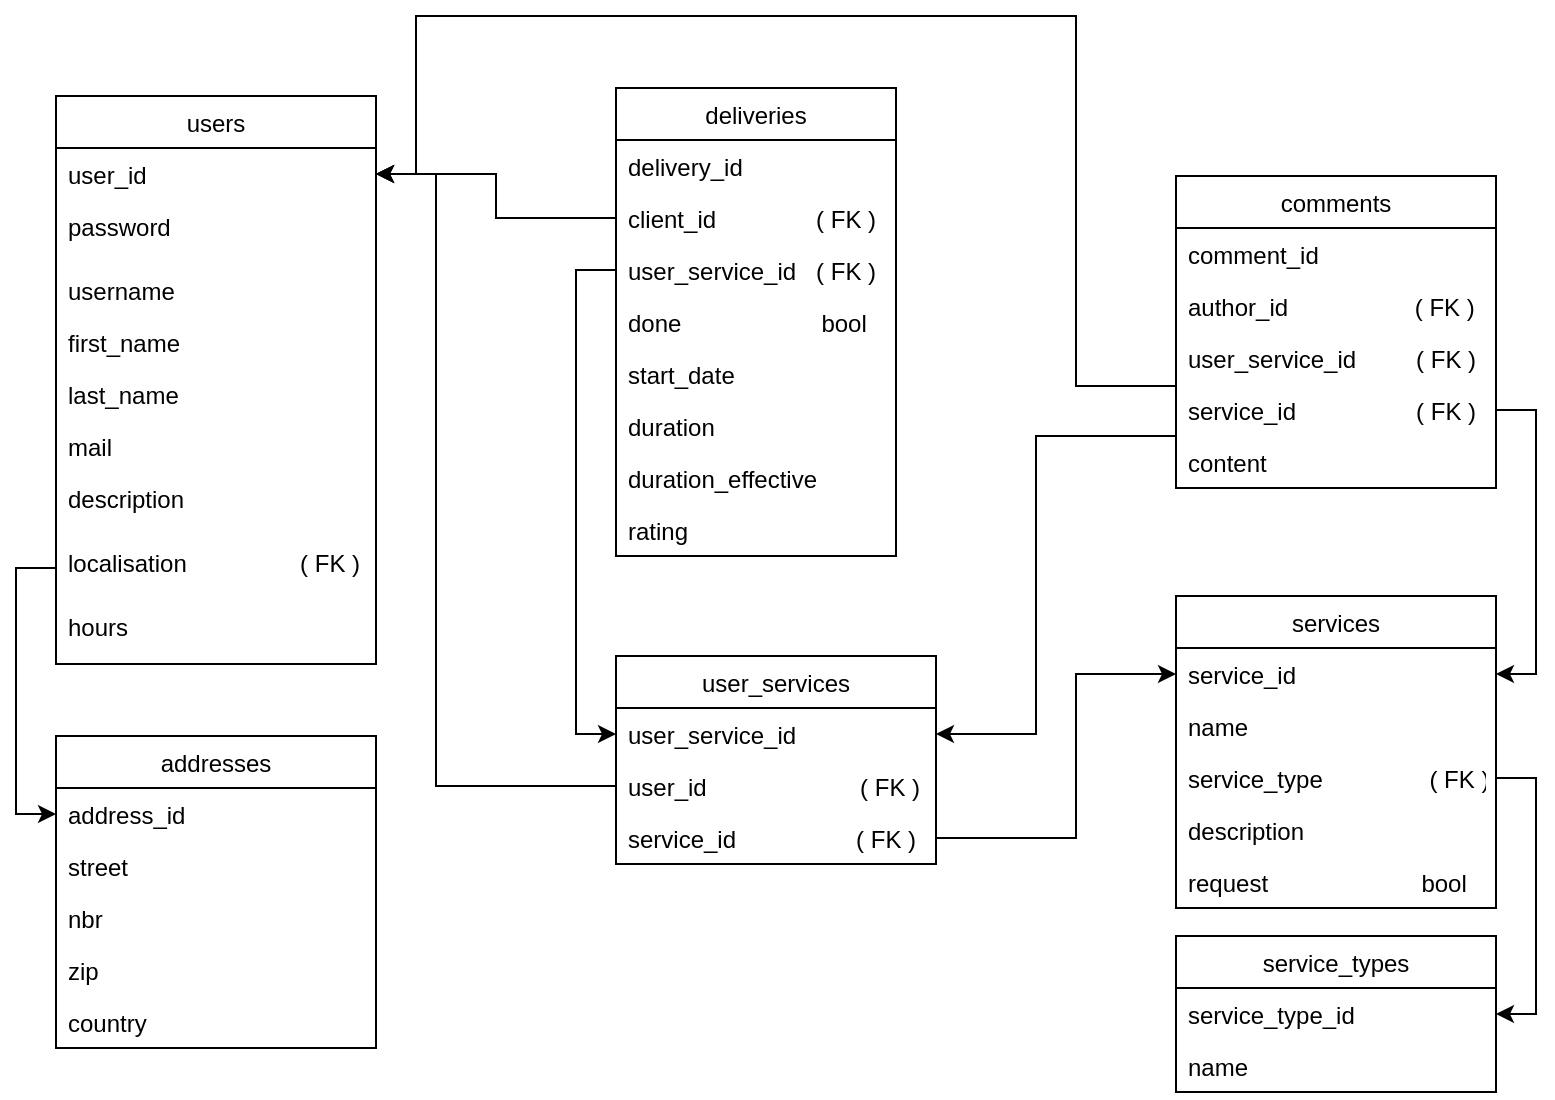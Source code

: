 <mxfile version="20.2.0" type="device"><diagram id="sbqvZc71niXitJq008_I" name="Page-1"><mxGraphModel dx="1422" dy="761" grid="1" gridSize="10" guides="1" tooltips="1" connect="1" arrows="1" fold="1" page="1" pageScale="1" pageWidth="850" pageHeight="1100" background="none" math="0" shadow="0"><root><mxCell id="0"/><mxCell id="1" parent="0"/><mxCell id="UrV2GKj7df45_T70fmYl-1" value="users" style="swimlane;fontStyle=0;childLayout=stackLayout;horizontal=1;startSize=26;fillColor=none;horizontalStack=0;resizeParent=1;resizeParentMax=0;resizeLast=0;collapsible=1;marginBottom=0;" parent="1" vertex="1"><mxGeometry x="40" y="80" width="160" height="284" as="geometry"/></mxCell><mxCell id="UrV2GKj7df45_T70fmYl-15" value="user_id" style="text;strokeColor=none;fillColor=none;align=left;verticalAlign=top;spacingLeft=4;spacingRight=4;overflow=hidden;rotatable=0;points=[[0,0.5],[1,0.5]];portConstraint=eastwest;" parent="UrV2GKj7df45_T70fmYl-1" vertex="1"><mxGeometry y="26" width="160" height="26" as="geometry"/></mxCell><mxCell id="UrV2GKj7df45_T70fmYl-92" value="password" style="text;strokeColor=none;fillColor=none;align=left;verticalAlign=top;spacingLeft=4;spacingRight=4;overflow=hidden;rotatable=0;points=[[0,0.5],[1,0.5]];portConstraint=eastwest;" parent="UrV2GKj7df45_T70fmYl-1" vertex="1"><mxGeometry y="52" width="160" height="32" as="geometry"/></mxCell><mxCell id="UrV2GKj7df45_T70fmYl-2" value="username" style="text;strokeColor=none;fillColor=none;align=left;verticalAlign=top;spacingLeft=4;spacingRight=4;overflow=hidden;rotatable=0;points=[[0,0.5],[1,0.5]];portConstraint=eastwest;" parent="UrV2GKj7df45_T70fmYl-1" vertex="1"><mxGeometry y="84" width="160" height="26" as="geometry"/></mxCell><mxCell id="UrV2GKj7df45_T70fmYl-3" value="first_name" style="text;strokeColor=none;fillColor=none;align=left;verticalAlign=top;spacingLeft=4;spacingRight=4;overflow=hidden;rotatable=0;points=[[0,0.5],[1,0.5]];portConstraint=eastwest;" parent="UrV2GKj7df45_T70fmYl-1" vertex="1"><mxGeometry y="110" width="160" height="26" as="geometry"/></mxCell><mxCell id="UrV2GKj7df45_T70fmYl-93" value="last_name&#10;" style="text;strokeColor=none;fillColor=none;align=left;verticalAlign=top;spacingLeft=4;spacingRight=4;overflow=hidden;rotatable=0;points=[[0,0.5],[1,0.5]];portConstraint=eastwest;" parent="UrV2GKj7df45_T70fmYl-1" vertex="1"><mxGeometry y="136" width="160" height="26" as="geometry"/></mxCell><mxCell id="UrV2GKj7df45_T70fmYl-94" value="mail" style="text;strokeColor=none;fillColor=none;align=left;verticalAlign=top;spacingLeft=4;spacingRight=4;overflow=hidden;rotatable=0;points=[[0,0.5],[1,0.5]];portConstraint=eastwest;" parent="UrV2GKj7df45_T70fmYl-1" vertex="1"><mxGeometry y="162" width="160" height="26" as="geometry"/></mxCell><mxCell id="UrV2GKj7df45_T70fmYl-4" value="description" style="text;strokeColor=none;fillColor=none;align=left;verticalAlign=top;spacingLeft=4;spacingRight=4;overflow=hidden;rotatable=0;points=[[0,0.5],[1,0.5]];portConstraint=eastwest;" parent="UrV2GKj7df45_T70fmYl-1" vertex="1"><mxGeometry y="188" width="160" height="32" as="geometry"/></mxCell><mxCell id="UrV2GKj7df45_T70fmYl-5" value="localisation                 ( FK )" style="text;strokeColor=none;fillColor=none;align=left;verticalAlign=top;spacingLeft=4;spacingRight=4;overflow=hidden;rotatable=0;points=[[0,0.5],[1,0.5]];portConstraint=eastwest;" parent="UrV2GKj7df45_T70fmYl-1" vertex="1"><mxGeometry y="220" width="160" height="32" as="geometry"/></mxCell><mxCell id="UrV2GKj7df45_T70fmYl-60" value="hours&#10;" style="text;strokeColor=none;fillColor=none;align=left;verticalAlign=top;spacingLeft=4;spacingRight=4;overflow=hidden;rotatable=0;points=[[0,0.5],[1,0.5]];portConstraint=eastwest;" parent="UrV2GKj7df45_T70fmYl-1" vertex="1"><mxGeometry y="252" width="160" height="32" as="geometry"/></mxCell><mxCell id="UrV2GKj7df45_T70fmYl-7" value="services" style="swimlane;fontStyle=0;childLayout=stackLayout;horizontal=1;startSize=26;fillColor=none;horizontalStack=0;resizeParent=1;resizeParentMax=0;resizeLast=0;collapsible=1;marginBottom=0;" parent="1" vertex="1"><mxGeometry x="600" y="330" width="160" height="156" as="geometry"/></mxCell><mxCell id="UrV2GKj7df45_T70fmYl-8" value="service_id" style="text;strokeColor=none;fillColor=none;align=left;verticalAlign=top;spacingLeft=4;spacingRight=4;overflow=hidden;rotatable=0;points=[[0,0.5],[1,0.5]];portConstraint=eastwest;" parent="UrV2GKj7df45_T70fmYl-7" vertex="1"><mxGeometry y="26" width="160" height="26" as="geometry"/></mxCell><mxCell id="UrV2GKj7df45_T70fmYl-16" value="name" style="text;strokeColor=none;fillColor=none;align=left;verticalAlign=top;spacingLeft=4;spacingRight=4;overflow=hidden;rotatable=0;points=[[0,0.5],[1,0.5]];portConstraint=eastwest;" parent="UrV2GKj7df45_T70fmYl-7" vertex="1"><mxGeometry y="52" width="160" height="26" as="geometry"/></mxCell><mxCell id="UrV2GKj7df45_T70fmYl-9" value="service_type                ( FK )" style="text;strokeColor=none;fillColor=none;align=left;verticalAlign=top;spacingLeft=4;spacingRight=4;overflow=hidden;rotatable=0;points=[[0,0.5],[1,0.5]];portConstraint=eastwest;" parent="UrV2GKj7df45_T70fmYl-7" vertex="1"><mxGeometry y="78" width="160" height="26" as="geometry"/></mxCell><mxCell id="UrV2GKj7df45_T70fmYl-45" value="description" style="text;strokeColor=none;fillColor=none;align=left;verticalAlign=top;spacingLeft=4;spacingRight=4;overflow=hidden;rotatable=0;points=[[0,0.5],[1,0.5]];portConstraint=eastwest;" parent="UrV2GKj7df45_T70fmYl-7" vertex="1"><mxGeometry y="104" width="160" height="26" as="geometry"/></mxCell><mxCell id="UrV2GKj7df45_T70fmYl-56" value="request                       bool" style="text;strokeColor=none;fillColor=none;align=left;verticalAlign=top;spacingLeft=4;spacingRight=4;overflow=hidden;rotatable=0;points=[[0,0.5],[1,0.5]];portConstraint=eastwest;" parent="UrV2GKj7df45_T70fmYl-7" vertex="1"><mxGeometry y="130" width="160" height="26" as="geometry"/></mxCell><mxCell id="UrV2GKj7df45_T70fmYl-11" value="service_types" style="swimlane;fontStyle=0;childLayout=stackLayout;horizontal=1;startSize=26;fillColor=none;horizontalStack=0;resizeParent=1;resizeParentMax=0;resizeLast=0;collapsible=1;marginBottom=0;" parent="1" vertex="1"><mxGeometry x="600" y="500" width="160" height="78" as="geometry"/></mxCell><mxCell id="UrV2GKj7df45_T70fmYl-13" value="service_type_id" style="text;strokeColor=none;fillColor=none;align=left;verticalAlign=top;spacingLeft=4;spacingRight=4;overflow=hidden;rotatable=0;points=[[0,0.5],[1,0.5]];portConstraint=eastwest;" parent="UrV2GKj7df45_T70fmYl-11" vertex="1"><mxGeometry y="26" width="160" height="26" as="geometry"/></mxCell><mxCell id="UrV2GKj7df45_T70fmYl-12" value="name" style="text;strokeColor=none;fillColor=none;align=left;verticalAlign=top;spacingLeft=4;spacingRight=4;overflow=hidden;rotatable=0;points=[[0,0.5],[1,0.5]];portConstraint=eastwest;" parent="UrV2GKj7df45_T70fmYl-11" vertex="1"><mxGeometry y="52" width="160" height="26" as="geometry"/></mxCell><mxCell id="UrV2GKj7df45_T70fmYl-18" value="user_services" style="swimlane;fontStyle=0;childLayout=stackLayout;horizontal=1;startSize=26;fillColor=none;horizontalStack=0;resizeParent=1;resizeParentMax=0;resizeLast=0;collapsible=1;marginBottom=0;" parent="1" vertex="1"><mxGeometry x="320" y="360" width="160" height="104" as="geometry"/></mxCell><mxCell id="UrV2GKj7df45_T70fmYl-19" value="user_service_id" style="text;strokeColor=none;fillColor=none;align=left;verticalAlign=top;spacingLeft=4;spacingRight=4;overflow=hidden;rotatable=0;points=[[0,0.5],[1,0.5]];portConstraint=eastwest;" parent="UrV2GKj7df45_T70fmYl-18" vertex="1"><mxGeometry y="26" width="160" height="26" as="geometry"/></mxCell><mxCell id="UrV2GKj7df45_T70fmYl-20" value="user_id                       ( FK )" style="text;strokeColor=none;fillColor=none;align=left;verticalAlign=top;spacingLeft=4;spacingRight=4;overflow=hidden;rotatable=0;points=[[0,0.5],[1,0.5]];portConstraint=eastwest;" parent="UrV2GKj7df45_T70fmYl-18" vertex="1"><mxGeometry y="52" width="160" height="26" as="geometry"/></mxCell><mxCell id="UrV2GKj7df45_T70fmYl-21" value="service_id                  ( FK )" style="text;strokeColor=none;fillColor=none;align=left;verticalAlign=top;spacingLeft=4;spacingRight=4;overflow=hidden;rotatable=0;points=[[0,0.5],[1,0.5]];portConstraint=eastwest;" parent="UrV2GKj7df45_T70fmYl-18" vertex="1"><mxGeometry y="78" width="160" height="26" as="geometry"/></mxCell><mxCell id="UrV2GKj7df45_T70fmYl-22" style="edgeStyle=orthogonalEdgeStyle;rounded=0;orthogonalLoop=1;jettySize=auto;html=1;entryX=1;entryY=0.5;entryDx=0;entryDy=0;" parent="1" source="UrV2GKj7df45_T70fmYl-20" target="UrV2GKj7df45_T70fmYl-15" edge="1"><mxGeometry relative="1" as="geometry"><Array as="points"><mxPoint x="230" y="425"/><mxPoint x="230" y="119"/></Array></mxGeometry></mxCell><mxCell id="UrV2GKj7df45_T70fmYl-23" style="edgeStyle=orthogonalEdgeStyle;rounded=0;orthogonalLoop=1;jettySize=auto;html=1;" parent="1" source="UrV2GKj7df45_T70fmYl-21" target="UrV2GKj7df45_T70fmYl-8" edge="1"><mxGeometry relative="1" as="geometry"><Array as="points"><mxPoint x="550" y="451"/><mxPoint x="550" y="369"/></Array></mxGeometry></mxCell><mxCell id="UrV2GKj7df45_T70fmYl-24" value="comments" style="swimlane;fontStyle=0;childLayout=stackLayout;horizontal=1;startSize=26;fillColor=none;horizontalStack=0;resizeParent=1;resizeParentMax=0;resizeLast=0;collapsible=1;marginBottom=0;" parent="1" vertex="1"><mxGeometry x="600" y="120" width="160" height="156" as="geometry"/></mxCell><mxCell id="UrV2GKj7df45_T70fmYl-57" value="comment_id" style="text;strokeColor=none;fillColor=none;align=left;verticalAlign=top;spacingLeft=4;spacingRight=4;overflow=hidden;rotatable=0;points=[[0,0.5],[1,0.5]];portConstraint=eastwest;" parent="UrV2GKj7df45_T70fmYl-24" vertex="1"><mxGeometry y="26" width="160" height="26" as="geometry"/></mxCell><mxCell id="UrV2GKj7df45_T70fmYl-26" value="author_id                   ( FK )" style="text;strokeColor=none;fillColor=none;align=left;verticalAlign=top;spacingLeft=4;spacingRight=4;overflow=hidden;rotatable=0;points=[[0,0.5],[1,0.5]];portConstraint=eastwest;" parent="UrV2GKj7df45_T70fmYl-24" vertex="1"><mxGeometry y="52" width="160" height="26" as="geometry"/></mxCell><mxCell id="UrV2GKj7df45_T70fmYl-25" value="user_service_id         ( FK )" style="text;strokeColor=none;fillColor=none;align=left;verticalAlign=top;spacingLeft=4;spacingRight=4;overflow=hidden;rotatable=0;points=[[0,0.5],[1,0.5]];portConstraint=eastwest;" parent="UrV2GKj7df45_T70fmYl-24" vertex="1"><mxGeometry y="78" width="160" height="26" as="geometry"/></mxCell><mxCell id="UrV2GKj7df45_T70fmYl-76" value="service_id                  ( FK )" style="text;strokeColor=none;fillColor=none;align=left;verticalAlign=top;spacingLeft=4;spacingRight=4;overflow=hidden;rotatable=0;points=[[0,0.5],[1,0.5]];portConstraint=eastwest;" parent="UrV2GKj7df45_T70fmYl-24" vertex="1"><mxGeometry y="104" width="160" height="26" as="geometry"/></mxCell><mxCell id="UrV2GKj7df45_T70fmYl-27" value="content" style="text;strokeColor=none;fillColor=none;align=left;verticalAlign=top;spacingLeft=4;spacingRight=4;overflow=hidden;rotatable=0;points=[[0,0.5],[1,0.5]];portConstraint=eastwest;" parent="UrV2GKj7df45_T70fmYl-24" vertex="1"><mxGeometry y="130" width="160" height="26" as="geometry"/></mxCell><mxCell id="UrV2GKj7df45_T70fmYl-41" value="deliveries" style="swimlane;fontStyle=0;childLayout=stackLayout;horizontal=1;startSize=26;fillColor=none;horizontalStack=0;resizeParent=1;resizeParentMax=0;resizeLast=0;collapsible=1;marginBottom=0;" parent="1" vertex="1"><mxGeometry x="320" y="76" width="140" height="234" as="geometry"/></mxCell><mxCell id="UrV2GKj7df45_T70fmYl-98" value="delivery_id" style="text;strokeColor=none;fillColor=none;align=left;verticalAlign=top;spacingLeft=4;spacingRight=4;overflow=hidden;rotatable=0;points=[[0,0.5],[1,0.5]];portConstraint=eastwest;" parent="UrV2GKj7df45_T70fmYl-41" vertex="1"><mxGeometry y="26" width="140" height="26" as="geometry"/></mxCell><mxCell id="UrV2GKj7df45_T70fmYl-43" value="client_id               ( FK )" style="text;strokeColor=none;fillColor=none;align=left;verticalAlign=top;spacingLeft=4;spacingRight=4;overflow=hidden;rotatable=0;points=[[0,0.5],[1,0.5]];portConstraint=eastwest;" parent="UrV2GKj7df45_T70fmYl-41" vertex="1"><mxGeometry y="52" width="140" height="26" as="geometry"/></mxCell><mxCell id="UrV2GKj7df45_T70fmYl-44" value="user_service_id   ( FK )" style="text;strokeColor=none;fillColor=none;align=left;verticalAlign=top;spacingLeft=4;spacingRight=4;overflow=hidden;rotatable=0;points=[[0,0.5],[1,0.5]];portConstraint=eastwest;" parent="UrV2GKj7df45_T70fmYl-41" vertex="1"><mxGeometry y="78" width="140" height="26" as="geometry"/></mxCell><mxCell id="UrV2GKj7df45_T70fmYl-47" value="done                     bool" style="text;strokeColor=none;fillColor=none;align=left;verticalAlign=top;spacingLeft=4;spacingRight=4;overflow=hidden;rotatable=0;points=[[0,0.5],[1,0.5]];portConstraint=eastwest;" parent="UrV2GKj7df45_T70fmYl-41" vertex="1"><mxGeometry y="104" width="140" height="26" as="geometry"/></mxCell><mxCell id="UrV2GKj7df45_T70fmYl-58" value="start_date" style="text;strokeColor=none;fillColor=none;align=left;verticalAlign=top;spacingLeft=4;spacingRight=4;overflow=hidden;rotatable=0;points=[[0,0.5],[1,0.5]];portConstraint=eastwest;" parent="UrV2GKj7df45_T70fmYl-41" vertex="1"><mxGeometry y="130" width="140" height="26" as="geometry"/></mxCell><mxCell id="UrV2GKj7df45_T70fmYl-59" value="duration" style="text;strokeColor=none;fillColor=none;align=left;verticalAlign=top;spacingLeft=4;spacingRight=4;overflow=hidden;rotatable=0;points=[[0,0.5],[1,0.5]];portConstraint=eastwest;" parent="UrV2GKj7df45_T70fmYl-41" vertex="1"><mxGeometry y="156" width="140" height="26" as="geometry"/></mxCell><mxCell id="UrV2GKj7df45_T70fmYl-90" value="duration_effective" style="text;strokeColor=none;fillColor=none;align=left;verticalAlign=top;spacingLeft=4;spacingRight=4;overflow=hidden;rotatable=0;points=[[0,0.5],[1,0.5]];portConstraint=eastwest;" parent="UrV2GKj7df45_T70fmYl-41" vertex="1"><mxGeometry y="182" width="140" height="26" as="geometry"/></mxCell><mxCell id="UrV2GKj7df45_T70fmYl-72" value="rating" style="text;strokeColor=none;fillColor=none;align=left;verticalAlign=top;spacingLeft=4;spacingRight=4;overflow=hidden;rotatable=0;points=[[0,0.5],[1,0.5]];portConstraint=eastwest;" parent="UrV2GKj7df45_T70fmYl-41" vertex="1"><mxGeometry y="208" width="140" height="26" as="geometry"/></mxCell><mxCell id="UrV2GKj7df45_T70fmYl-75" style="edgeStyle=orthogonalEdgeStyle;rounded=0;orthogonalLoop=1;jettySize=auto;html=1;exitX=1;exitY=0.5;exitDx=0;exitDy=0;entryX=1;entryY=0.5;entryDx=0;entryDy=0;" parent="1" source="UrV2GKj7df45_T70fmYl-9" target="UrV2GKj7df45_T70fmYl-13" edge="1"><mxGeometry relative="1" as="geometry"/></mxCell><mxCell id="UrV2GKj7df45_T70fmYl-80" value="addresses" style="swimlane;fontStyle=0;childLayout=stackLayout;horizontal=1;startSize=26;fillColor=none;horizontalStack=0;resizeParent=1;resizeParentMax=0;resizeLast=0;collapsible=1;marginBottom=0;" parent="1" vertex="1"><mxGeometry x="40" y="400" width="160" height="156" as="geometry"/></mxCell><mxCell id="UrV2GKj7df45_T70fmYl-81" value="address_id" style="text;strokeColor=none;fillColor=none;align=left;verticalAlign=top;spacingLeft=4;spacingRight=4;overflow=hidden;rotatable=0;points=[[0,0.5],[1,0.5]];portConstraint=eastwest;" parent="UrV2GKj7df45_T70fmYl-80" vertex="1"><mxGeometry y="26" width="160" height="26" as="geometry"/></mxCell><mxCell id="UrV2GKj7df45_T70fmYl-82" value="street" style="text;strokeColor=none;fillColor=none;align=left;verticalAlign=top;spacingLeft=4;spacingRight=4;overflow=hidden;rotatable=0;points=[[0,0.5],[1,0.5]];portConstraint=eastwest;" parent="UrV2GKj7df45_T70fmYl-80" vertex="1"><mxGeometry y="52" width="160" height="26" as="geometry"/></mxCell><mxCell id="UrV2GKj7df45_T70fmYl-83" value="nbr" style="text;strokeColor=none;fillColor=none;align=left;verticalAlign=top;spacingLeft=4;spacingRight=4;overflow=hidden;rotatable=0;points=[[0,0.5],[1,0.5]];portConstraint=eastwest;" parent="UrV2GKj7df45_T70fmYl-80" vertex="1"><mxGeometry y="78" width="160" height="26" as="geometry"/></mxCell><mxCell id="UrV2GKj7df45_T70fmYl-85" value="zip" style="text;strokeColor=none;fillColor=none;align=left;verticalAlign=top;spacingLeft=4;spacingRight=4;overflow=hidden;rotatable=0;points=[[0,0.5],[1,0.5]];portConstraint=eastwest;" parent="UrV2GKj7df45_T70fmYl-80" vertex="1"><mxGeometry y="104" width="160" height="26" as="geometry"/></mxCell><mxCell id="UrV2GKj7df45_T70fmYl-86" value="country" style="text;strokeColor=none;fillColor=none;align=left;verticalAlign=top;spacingLeft=4;spacingRight=4;overflow=hidden;rotatable=0;points=[[0,0.5],[1,0.5]];portConstraint=eastwest;" parent="UrV2GKj7df45_T70fmYl-80" vertex="1"><mxGeometry y="130" width="160" height="26" as="geometry"/></mxCell><mxCell id="UrV2GKj7df45_T70fmYl-84" style="edgeStyle=orthogonalEdgeStyle;rounded=0;orthogonalLoop=1;jettySize=auto;html=1;entryX=0;entryY=0.5;entryDx=0;entryDy=0;" parent="1" source="UrV2GKj7df45_T70fmYl-5" target="UrV2GKj7df45_T70fmYl-81" edge="1"><mxGeometry relative="1" as="geometry"/></mxCell><mxCell id="UrV2GKj7df45_T70fmYl-88" style="edgeStyle=orthogonalEdgeStyle;rounded=0;orthogonalLoop=1;jettySize=auto;html=1;exitX=1;exitY=0.5;exitDx=0;exitDy=0;entryX=1;entryY=0.5;entryDx=0;entryDy=0;" parent="1" source="UrV2GKj7df45_T70fmYl-76" target="UrV2GKj7df45_T70fmYl-8" edge="1"><mxGeometry relative="1" as="geometry"/></mxCell><mxCell id="UrV2GKj7df45_T70fmYl-89" style="edgeStyle=orthogonalEdgeStyle;rounded=0;orthogonalLoop=1;jettySize=auto;html=1;exitX=0;exitY=0.5;exitDx=0;exitDy=0;entryX=1;entryY=0.5;entryDx=0;entryDy=0;" parent="1" source="UrV2GKj7df45_T70fmYl-43" target="UrV2GKj7df45_T70fmYl-15" edge="1"><mxGeometry relative="1" as="geometry"/></mxCell><mxCell id="UrV2GKj7df45_T70fmYl-95" style="edgeStyle=orthogonalEdgeStyle;rounded=0;orthogonalLoop=1;jettySize=auto;html=1;exitX=0;exitY=0.5;exitDx=0;exitDy=0;entryX=1;entryY=0.5;entryDx=0;entryDy=0;" parent="1" source="UrV2GKj7df45_T70fmYl-25" target="UrV2GKj7df45_T70fmYl-19" edge="1"><mxGeometry relative="1" as="geometry"><Array as="points"><mxPoint x="600" y="250"/><mxPoint x="530" y="250"/><mxPoint x="530" y="399"/></Array></mxGeometry></mxCell><mxCell id="UrV2GKj7df45_T70fmYl-96" style="edgeStyle=orthogonalEdgeStyle;rounded=0;orthogonalLoop=1;jettySize=auto;html=1;exitX=0;exitY=0.5;exitDx=0;exitDy=0;entryX=0;entryY=0.5;entryDx=0;entryDy=0;" parent="1" source="UrV2GKj7df45_T70fmYl-44" target="UrV2GKj7df45_T70fmYl-19" edge="1"><mxGeometry relative="1" as="geometry"/></mxCell><mxCell id="UrV2GKj7df45_T70fmYl-97" style="edgeStyle=orthogonalEdgeStyle;rounded=0;orthogonalLoop=1;jettySize=auto;html=1;exitX=0;exitY=0.5;exitDx=0;exitDy=0;entryX=1;entryY=0.5;entryDx=0;entryDy=0;" parent="1" source="UrV2GKj7df45_T70fmYl-26" target="UrV2GKj7df45_T70fmYl-15" edge="1"><mxGeometry relative="1" as="geometry"><Array as="points"><mxPoint x="550" y="225"/><mxPoint x="550" y="40"/><mxPoint x="220" y="40"/><mxPoint x="220" y="119"/></Array></mxGeometry></mxCell></root></mxGraphModel></diagram></mxfile>